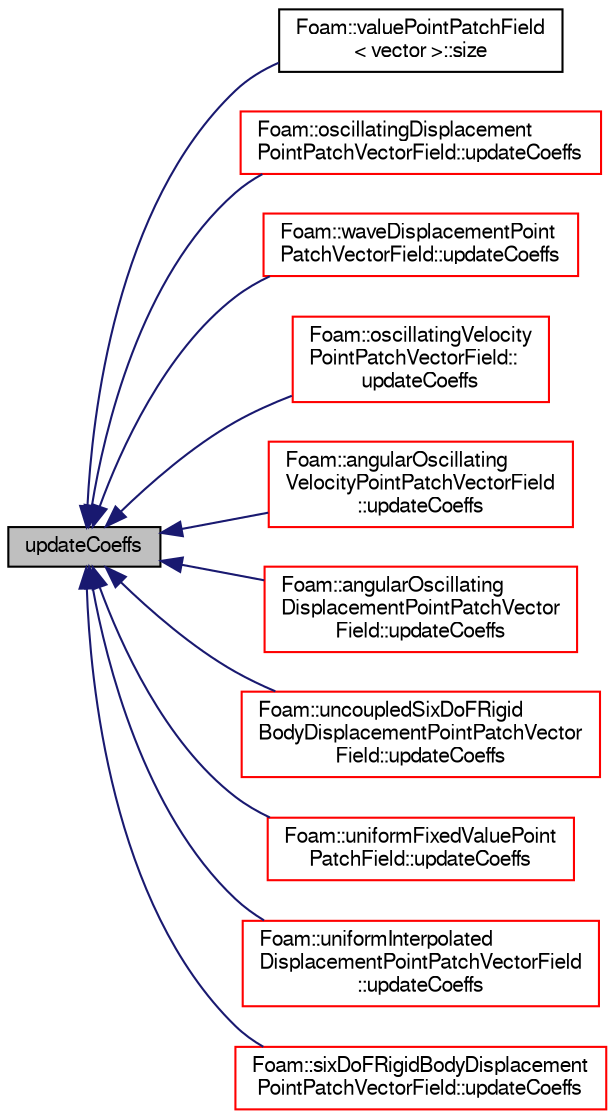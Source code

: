 digraph "updateCoeffs"
{
  bgcolor="transparent";
  edge [fontname="FreeSans",fontsize="10",labelfontname="FreeSans",labelfontsize="10"];
  node [fontname="FreeSans",fontsize="10",shape=record];
  rankdir="LR";
  Node68 [label="updateCoeffs",height=0.2,width=0.4,color="black", fillcolor="grey75", style="filled", fontcolor="black"];
  Node68 -> Node69 [dir="back",color="midnightblue",fontsize="10",style="solid",fontname="FreeSans"];
  Node69 [label="Foam::valuePointPatchField\l\< vector \>::size",height=0.2,width=0.4,color="black",URL="$a26574.html#a9facbf0a118d395c89884e45a5ca4e4b",tooltip="Return size. "];
  Node68 -> Node70 [dir="back",color="midnightblue",fontsize="10",style="solid",fontname="FreeSans"];
  Node70 [label="Foam::oscillatingDisplacement\lPointPatchVectorField::updateCoeffs",height=0.2,width=0.4,color="red",URL="$a23402.html#a7e24eafac629d3733181cd942d4c902f",tooltip="Update the coefficients associated with the patch field. "];
  Node68 -> Node72 [dir="back",color="midnightblue",fontsize="10",style="solid",fontname="FreeSans"];
  Node72 [label="Foam::waveDisplacementPoint\lPatchVectorField::updateCoeffs",height=0.2,width=0.4,color="red",URL="$a23426.html#a7e24eafac629d3733181cd942d4c902f",tooltip="Update the coefficients associated with the patch field. "];
  Node68 -> Node74 [dir="back",color="midnightblue",fontsize="10",style="solid",fontname="FreeSans"];
  Node74 [label="Foam::oscillatingVelocity\lPointPatchVectorField::\lupdateCoeffs",height=0.2,width=0.4,color="red",URL="$a23406.html#a7e24eafac629d3733181cd942d4c902f",tooltip="Update the coefficients associated with the patch field. "];
  Node68 -> Node76 [dir="back",color="midnightblue",fontsize="10",style="solid",fontname="FreeSans"];
  Node76 [label="Foam::angularOscillating\lVelocityPointPatchVectorField\l::updateCoeffs",height=0.2,width=0.4,color="red",URL="$a23398.html#a7e24eafac629d3733181cd942d4c902f",tooltip="Update the coefficients associated with the patch field. "];
  Node68 -> Node78 [dir="back",color="midnightblue",fontsize="10",style="solid",fontname="FreeSans"];
  Node78 [label="Foam::angularOscillating\lDisplacementPointPatchVector\lField::updateCoeffs",height=0.2,width=0.4,color="red",URL="$a23394.html#a7e24eafac629d3733181cd942d4c902f",tooltip="Update the coefficients associated with the patch field. "];
  Node68 -> Node80 [dir="back",color="midnightblue",fontsize="10",style="solid",fontname="FreeSans"];
  Node80 [label="Foam::uncoupledSixDoFRigid\lBodyDisplacementPointPatchVector\lField::updateCoeffs",height=0.2,width=0.4,color="red",URL="$a29474.html#a7e24eafac629d3733181cd942d4c902f",tooltip="Update the coefficients associated with the patch field. "];
  Node68 -> Node82 [dir="back",color="midnightblue",fontsize="10",style="solid",fontname="FreeSans"];
  Node82 [label="Foam::uniformFixedValuePoint\lPatchField::updateCoeffs",height=0.2,width=0.4,color="red",URL="$a26634.html#a7e24eafac629d3733181cd942d4c902f",tooltip="Update the coefficients associated with the patch field. "];
  Node68 -> Node84 [dir="back",color="midnightblue",fontsize="10",style="solid",fontname="FreeSans"];
  Node84 [label="Foam::uniformInterpolated\lDisplacementPointPatchVectorField\l::updateCoeffs",height=0.2,width=0.4,color="red",URL="$a23422.html#a7e24eafac629d3733181cd942d4c902f",tooltip="Update the coefficients associated with the patch field. "];
  Node68 -> Node86 [dir="back",color="midnightblue",fontsize="10",style="solid",fontname="FreeSans"];
  Node86 [label="Foam::sixDoFRigidBodyDisplacement\lPointPatchVectorField::updateCoeffs",height=0.2,width=0.4,color="red",URL="$a29470.html#a7e24eafac629d3733181cd942d4c902f",tooltip="Update the coefficients associated with the patch field. "];
}
